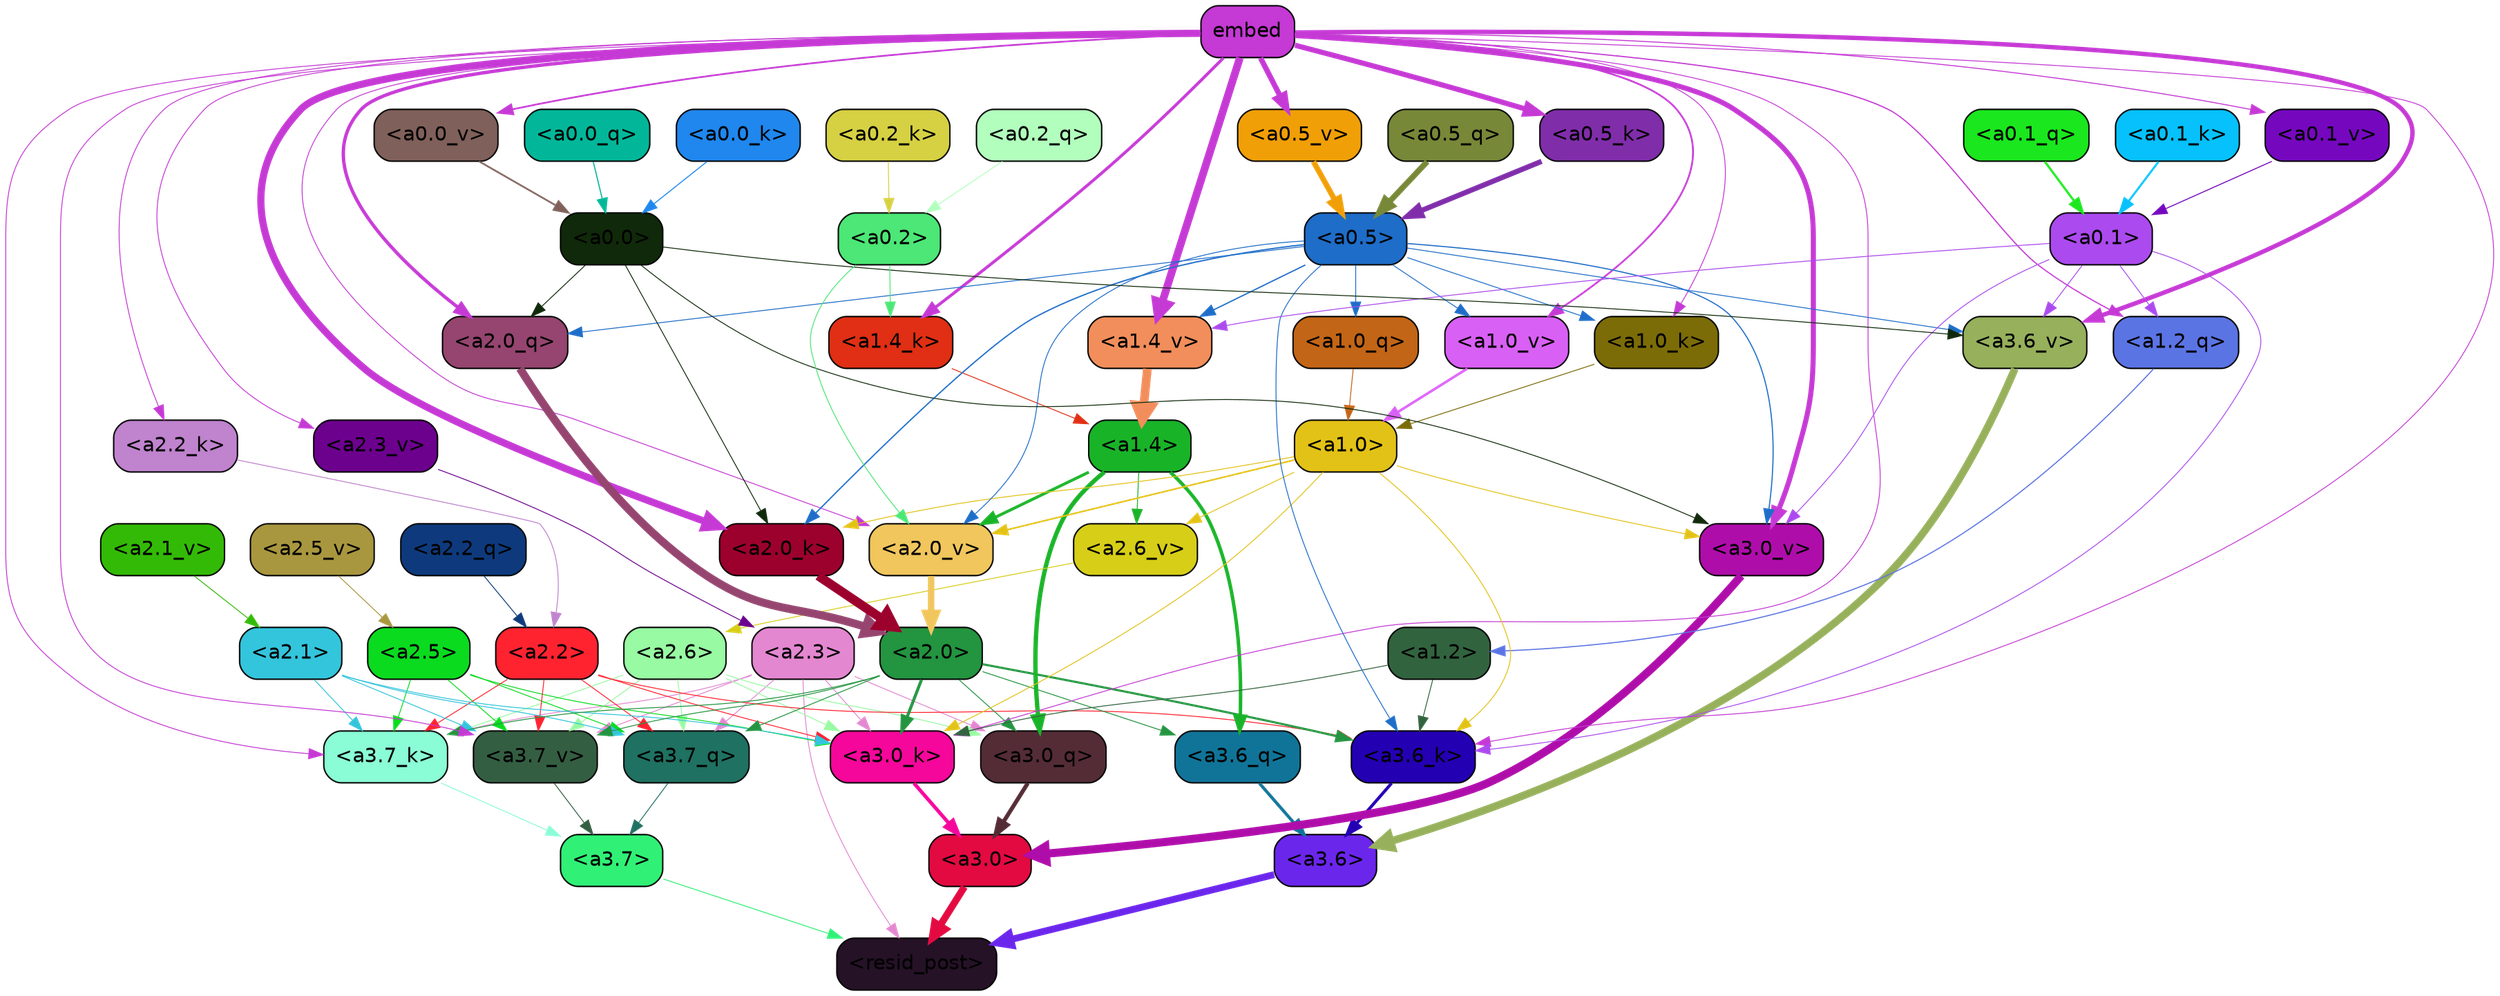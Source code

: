 strict digraph "" {
	graph [bgcolor=transparent,
		layout=dot,
		overlap=false,
		splines=true
	];
	"<a3.7>"	[color=black,
		fillcolor="#30f176",
		fontname=Helvetica,
		shape=box,
		style="filled, rounded"];
	"<resid_post>"	[color=black,
		fillcolor="#251227",
		fontname=Helvetica,
		shape=box,
		style="filled, rounded"];
	"<a3.7>" -> "<resid_post>"	[color="#30f176",
		penwidth=0.6];
	"<a3.6>"	[color=black,
		fillcolor="#6b26ec",
		fontname=Helvetica,
		shape=box,
		style="filled, rounded"];
	"<a3.6>" -> "<resid_post>"	[color="#6b26ec",
		penwidth=4.7534414529800415];
	"<a3.0>"	[color=black,
		fillcolor="#e20a41",
		fontname=Helvetica,
		shape=box,
		style="filled, rounded"];
	"<a3.0>" -> "<resid_post>"	[color="#e20a41",
		penwidth=4.898576855659485];
	"<a2.3>"	[color=black,
		fillcolor="#e487d1",
		fontname=Helvetica,
		shape=box,
		style="filled, rounded"];
	"<a2.3>" -> "<resid_post>"	[color="#e487d1",
		penwidth=0.6];
	"<a3.7_q>"	[color=black,
		fillcolor="#1f7161",
		fontname=Helvetica,
		shape=box,
		style="filled, rounded"];
	"<a2.3>" -> "<a3.7_q>"	[color="#e487d1",
		penwidth=0.6];
	"<a3.0_q>"	[color=black,
		fillcolor="#542c36",
		fontname=Helvetica,
		shape=box,
		style="filled, rounded"];
	"<a2.3>" -> "<a3.0_q>"	[color="#e487d1",
		penwidth=0.6];
	"<a3.7_k>"	[color=black,
		fillcolor="#8afcd6",
		fontname=Helvetica,
		shape=box,
		style="filled, rounded"];
	"<a2.3>" -> "<a3.7_k>"	[color="#e487d1",
		penwidth=0.6];
	"<a3.0_k>"	[color=black,
		fillcolor="#f4079a",
		fontname=Helvetica,
		shape=box,
		style="filled, rounded"];
	"<a2.3>" -> "<a3.0_k>"	[color="#e487d1",
		penwidth=0.6];
	"<a3.7_v>"	[color=black,
		fillcolor="#345e42",
		fontname=Helvetica,
		shape=box,
		style="filled, rounded"];
	"<a2.3>" -> "<a3.7_v>"	[color="#e487d1",
		penwidth=0.6];
	"<a3.7_q>" -> "<a3.7>"	[color="#1f7161",
		penwidth=0.6];
	"<a3.6_q>"	[color=black,
		fillcolor="#107498",
		fontname=Helvetica,
		shape=box,
		style="filled, rounded"];
	"<a3.6_q>" -> "<a3.6>"	[color="#107498",
		penwidth=2.160832464694977];
	"<a3.0_q>" -> "<a3.0>"	[color="#542c36",
		penwidth=2.870753765106201];
	"<a3.7_k>" -> "<a3.7>"	[color="#8afcd6",
		penwidth=0.6];
	"<a3.6_k>"	[color=black,
		fillcolor="#2400b3",
		fontname=Helvetica,
		shape=box,
		style="filled, rounded"];
	"<a3.6_k>" -> "<a3.6>"	[color="#2400b3",
		penwidth=2.13908451795578];
	"<a3.0_k>" -> "<a3.0>"	[color="#f4079a",
		penwidth=2.520303964614868];
	"<a3.7_v>" -> "<a3.7>"	[color="#345e42",
		penwidth=0.6];
	"<a3.6_v>"	[color=black,
		fillcolor="#96b05b",
		fontname=Helvetica,
		shape=box,
		style="filled, rounded"];
	"<a3.6_v>" -> "<a3.6>"	[color="#96b05b",
		penwidth=5.297133803367615];
	"<a3.0_v>"	[color=black,
		fillcolor="#af0daa",
		fontname=Helvetica,
		shape=box,
		style="filled, rounded"];
	"<a3.0_v>" -> "<a3.0>"	[color="#af0daa",
		penwidth=5.680712580680847];
	"<a2.6>"	[color=black,
		fillcolor="#98faa2",
		fontname=Helvetica,
		shape=box,
		style="filled, rounded"];
	"<a2.6>" -> "<a3.7_q>"	[color="#98faa2",
		penwidth=0.6];
	"<a2.6>" -> "<a3.0_q>"	[color="#98faa2",
		penwidth=0.6];
	"<a2.6>" -> "<a3.7_k>"	[color="#98faa2",
		penwidth=0.6];
	"<a2.6>" -> "<a3.0_k>"	[color="#98faa2",
		penwidth=0.6];
	"<a2.6>" -> "<a3.7_v>"	[color="#98faa2",
		penwidth=0.6];
	"<a2.5>"	[color=black,
		fillcolor="#0adb1f",
		fontname=Helvetica,
		shape=box,
		style="filled, rounded"];
	"<a2.5>" -> "<a3.7_q>"	[color="#0adb1f",
		penwidth=0.6];
	"<a2.5>" -> "<a3.7_k>"	[color="#0adb1f",
		penwidth=0.6];
	"<a2.5>" -> "<a3.0_k>"	[color="#0adb1f",
		penwidth=0.6];
	"<a2.5>" -> "<a3.7_v>"	[color="#0adb1f",
		penwidth=0.6];
	"<a2.2>"	[color=black,
		fillcolor="#ff2330",
		fontname=Helvetica,
		shape=box,
		style="filled, rounded"];
	"<a2.2>" -> "<a3.7_q>"	[color="#ff2330",
		penwidth=0.6];
	"<a2.2>" -> "<a3.7_k>"	[color="#ff2330",
		penwidth=0.6];
	"<a2.2>" -> "<a3.6_k>"	[color="#ff2330",
		penwidth=0.6];
	"<a2.2>" -> "<a3.0_k>"	[color="#ff2330",
		penwidth=0.6];
	"<a2.2>" -> "<a3.7_v>"	[color="#ff2330",
		penwidth=0.6];
	"<a2.1>"	[color=black,
		fillcolor="#33c5dc",
		fontname=Helvetica,
		shape=box,
		style="filled, rounded"];
	"<a2.1>" -> "<a3.7_q>"	[color="#33c5dc",
		penwidth=0.6];
	"<a2.1>" -> "<a3.7_k>"	[color="#33c5dc",
		penwidth=0.6];
	"<a2.1>" -> "<a3.0_k>"	[color="#33c5dc",
		penwidth=0.6];
	"<a2.1>" -> "<a3.7_v>"	[color="#33c5dc",
		penwidth=0.6];
	"<a2.0>"	[color=black,
		fillcolor="#239440",
		fontname=Helvetica,
		shape=box,
		style="filled, rounded"];
	"<a2.0>" -> "<a3.7_q>"	[color="#239440",
		penwidth=0.6];
	"<a2.0>" -> "<a3.6_q>"	[color="#239440",
		penwidth=0.6];
	"<a2.0>" -> "<a3.0_q>"	[color="#239440",
		penwidth=0.6];
	"<a2.0>" -> "<a3.7_k>"	[color="#239440",
		penwidth=0.6];
	"<a2.0>" -> "<a3.6_k>"	[color="#239440",
		penwidth=1.4807794839143753];
	"<a2.0>" -> "<a3.0_k>"	[color="#239440",
		penwidth=2.095262974500656];
	"<a2.0>" -> "<a3.7_v>"	[color="#239440",
		penwidth=0.6];
	"<a1.4>"	[color=black,
		fillcolor="#19b328",
		fontname=Helvetica,
		shape=box,
		style="filled, rounded"];
	"<a1.4>" -> "<a3.6_q>"	[color="#19b328",
		penwidth=2.425799250602722];
	"<a1.4>" -> "<a3.0_q>"	[color="#19b328",
		penwidth=3.0341034531593323];
	"<a2.6_v>"	[color=black,
		fillcolor="#d7ce18",
		fontname=Helvetica,
		shape=box,
		style="filled, rounded"];
	"<a1.4>" -> "<a2.6_v>"	[color="#19b328",
		penwidth=0.6];
	"<a2.0_v>"	[color=black,
		fillcolor="#f0c65d",
		fontname=Helvetica,
		shape=box,
		style="filled, rounded"];
	"<a1.4>" -> "<a2.0_v>"	[color="#19b328",
		penwidth=2.007302835583687];
	embed	[color=black,
		fillcolor="#c539d4",
		fontname=Helvetica,
		shape=box,
		style="filled, rounded"];
	embed -> "<a3.7_k>"	[color="#c539d4",
		penwidth=0.6];
	embed -> "<a3.6_k>"	[color="#c539d4",
		penwidth=0.6];
	embed -> "<a3.0_k>"	[color="#c539d4",
		penwidth=0.6];
	embed -> "<a3.7_v>"	[color="#c539d4",
		penwidth=0.6];
	embed -> "<a3.6_v>"	[color="#c539d4",
		penwidth=3.067279100418091];
	embed -> "<a3.0_v>"	[color="#c539d4",
		penwidth=3.5202720761299133];
	"<a2.0_q>"	[color=black,
		fillcolor="#95456f",
		fontname=Helvetica,
		shape=box,
		style="filled, rounded"];
	embed -> "<a2.0_q>"	[color="#c539d4",
		penwidth=2.339468687772751];
	"<a2.2_k>"	[color=black,
		fillcolor="#c083ce",
		fontname=Helvetica,
		shape=box,
		style="filled, rounded"];
	embed -> "<a2.2_k>"	[color="#c539d4",
		penwidth=0.6];
	"<a2.0_k>"	[color=black,
		fillcolor="#9c012d",
		fontname=Helvetica,
		shape=box,
		style="filled, rounded"];
	embed -> "<a2.0_k>"	[color="#c539d4",
		penwidth=4.9759310483932495];
	"<a2.3_v>"	[color=black,
		fillcolor="#6c018e",
		fontname=Helvetica,
		shape=box,
		style="filled, rounded"];
	embed -> "<a2.3_v>"	[color="#c539d4",
		penwidth=0.6];
	embed -> "<a2.0_v>"	[color="#c539d4",
		penwidth=0.6];
	"<a1.2_q>"	[color=black,
		fillcolor="#5b74e4",
		fontname=Helvetica,
		shape=box,
		style="filled, rounded"];
	embed -> "<a1.2_q>"	[color="#c539d4",
		penwidth=0.8262195587158203];
	"<a1.4_k>"	[color=black,
		fillcolor="#e02f14",
		fontname=Helvetica,
		shape=box,
		style="filled, rounded"];
	embed -> "<a1.4_k>"	[color="#c539d4",
		penwidth=2.0715588331222534];
	"<a1.0_k>"	[color=black,
		fillcolor="#7c6c07",
		fontname=Helvetica,
		shape=box,
		style="filled, rounded"];
	embed -> "<a1.0_k>"	[color="#c539d4",
		penwidth=0.6];
	"<a1.4_v>"	[color=black,
		fillcolor="#f28e5b",
		fontname=Helvetica,
		shape=box,
		style="filled, rounded"];
	embed -> "<a1.4_v>"	[color="#c539d4",
		penwidth=5.3763720989227295];
	"<a1.0_v>"	[color=black,
		fillcolor="#d960f5",
		fontname=Helvetica,
		shape=box,
		style="filled, rounded"];
	embed -> "<a1.0_v>"	[color="#c539d4",
		penwidth=1.232791244983673];
	"<a0.5_k>"	[color=black,
		fillcolor="#802daa",
		fontname=Helvetica,
		shape=box,
		style="filled, rounded"];
	embed -> "<a0.5_k>"	[color="#c539d4",
		penwidth=3.6077781692147255];
	"<a0.5_v>"	[color=black,
		fillcolor="#f19f07",
		fontname=Helvetica,
		shape=box,
		style="filled, rounded"];
	embed -> "<a0.5_v>"	[color="#c539d4",
		penwidth=3.744613029062748];
	"<a0.1_v>"	[color=black,
		fillcolor="#7508bf",
		fontname=Helvetica,
		shape=box,
		style="filled, rounded"];
	embed -> "<a0.1_v>"	[color="#c539d4",
		penwidth=0.6802842617034912];
	"<a0.0_v>"	[color=black,
		fillcolor="#80605a",
		fontname=Helvetica,
		shape=box,
		style="filled, rounded"];
	embed -> "<a0.0_v>"	[color="#c539d4",
		penwidth=1.1918210983276367];
	"<a1.2>"	[color=black,
		fillcolor="#32633f",
		fontname=Helvetica,
		shape=box,
		style="filled, rounded"];
	"<a1.2>" -> "<a3.6_k>"	[color="#32633f",
		penwidth=0.6];
	"<a1.2>" -> "<a3.0_k>"	[color="#32633f",
		penwidth=0.6];
	"<a1.0>"	[color=black,
		fillcolor="#e3c217",
		fontname=Helvetica,
		shape=box,
		style="filled, rounded"];
	"<a1.0>" -> "<a3.6_k>"	[color="#e3c217",
		penwidth=0.6];
	"<a1.0>" -> "<a3.0_k>"	[color="#e3c217",
		penwidth=0.6];
	"<a1.0>" -> "<a3.0_v>"	[color="#e3c217",
		penwidth=0.6];
	"<a1.0>" -> "<a2.0_k>"	[color="#e3c217",
		penwidth=0.6];
	"<a1.0>" -> "<a2.6_v>"	[color="#e3c217",
		penwidth=0.6];
	"<a1.0>" -> "<a2.0_v>"	[color="#e3c217",
		penwidth=1.0943371653556824];
	"<a0.5>"	[color=black,
		fillcolor="#1e6dc8",
		fontname=Helvetica,
		shape=box,
		style="filled, rounded"];
	"<a0.5>" -> "<a3.6_k>"	[color="#1e6dc8",
		penwidth=0.6];
	"<a0.5>" -> "<a3.6_v>"	[color="#1e6dc8",
		penwidth=0.6];
	"<a0.5>" -> "<a3.0_v>"	[color="#1e6dc8",
		penwidth=0.764040544629097];
	"<a0.5>" -> "<a2.0_q>"	[color="#1e6dc8",
		penwidth=0.6];
	"<a0.5>" -> "<a2.0_k>"	[color="#1e6dc8",
		penwidth=0.8956001400947571];
	"<a0.5>" -> "<a2.0_v>"	[color="#1e6dc8",
		penwidth=0.6];
	"<a1.0_q>"	[color=black,
		fillcolor="#c36516",
		fontname=Helvetica,
		shape=box,
		style="filled, rounded"];
	"<a0.5>" -> "<a1.0_q>"	[color="#1e6dc8",
		penwidth=0.6];
	"<a0.5>" -> "<a1.0_k>"	[color="#1e6dc8",
		penwidth=0.6];
	"<a0.5>" -> "<a1.4_v>"	[color="#1e6dc8",
		penwidth=0.8774083852767944];
	"<a0.5>" -> "<a1.0_v>"	[color="#1e6dc8",
		penwidth=0.6];
	"<a0.1>"	[color=black,
		fillcolor="#ab4aee",
		fontname=Helvetica,
		shape=box,
		style="filled, rounded"];
	"<a0.1>" -> "<a3.6_k>"	[color="#ab4aee",
		penwidth=0.6];
	"<a0.1>" -> "<a3.6_v>"	[color="#ab4aee",
		penwidth=0.6];
	"<a0.1>" -> "<a3.0_v>"	[color="#ab4aee",
		penwidth=0.6];
	"<a0.1>" -> "<a1.2_q>"	[color="#ab4aee",
		penwidth=0.6];
	"<a0.1>" -> "<a1.4_v>"	[color="#ab4aee",
		penwidth=0.6];
	"<a0.0>"	[color=black,
		fillcolor="#10290a",
		fontname=Helvetica,
		shape=box,
		style="filled, rounded"];
	"<a0.0>" -> "<a3.6_v>"	[color="#10290a",
		penwidth=0.6];
	"<a0.0>" -> "<a3.0_v>"	[color="#10290a",
		penwidth=0.6];
	"<a0.0>" -> "<a2.0_q>"	[color="#10290a",
		penwidth=0.6];
	"<a0.0>" -> "<a2.0_k>"	[color="#10290a",
		penwidth=0.6];
	"<a2.2_q>"	[color=black,
		fillcolor="#0e3a7d",
		fontname=Helvetica,
		shape=box,
		style="filled, rounded"];
	"<a2.2_q>" -> "<a2.2>"	[color="#0e3a7d",
		penwidth=0.6];
	"<a2.0_q>" -> "<a2.0>"	[color="#95456f",
		penwidth=5.606565475463867];
	"<a2.2_k>" -> "<a2.2>"	[color="#c083ce",
		penwidth=0.6];
	"<a2.0_k>" -> "<a2.0>"	[color="#9c012d",
		penwidth=6.344284534454346];
	"<a2.6_v>" -> "<a2.6>"	[color="#d7ce18",
		penwidth=0.6];
	"<a2.5_v>"	[color=black,
		fillcolor="#a9973f",
		fontname=Helvetica,
		shape=box,
		style="filled, rounded"];
	"<a2.5_v>" -> "<a2.5>"	[color="#a9973f",
		penwidth=0.6];
	"<a2.3_v>" -> "<a2.3>"	[color="#6c018e",
		penwidth=0.6];
	"<a2.1_v>"	[color=black,
		fillcolor="#33ba06",
		fontname=Helvetica,
		shape=box,
		style="filled, rounded"];
	"<a2.1_v>" -> "<a2.1>"	[color="#33ba06",
		penwidth=0.6];
	"<a2.0_v>" -> "<a2.0>"	[color="#f0c65d",
		penwidth=4.422677040100098];
	"<a0.2>"	[color=black,
		fillcolor="#4ce776",
		fontname=Helvetica,
		shape=box,
		style="filled, rounded"];
	"<a0.2>" -> "<a2.0_v>"	[color="#4ce776",
		penwidth=0.6];
	"<a0.2>" -> "<a1.4_k>"	[color="#4ce776",
		penwidth=0.6];
	"<a1.2_q>" -> "<a1.2>"	[color="#5b74e4",
		penwidth=0.7570515871047974];
	"<a1.0_q>" -> "<a1.0>"	[color="#c36516",
		penwidth=0.6];
	"<a1.4_k>" -> "<a1.4>"	[color="#e02f14",
		penwidth=0.6];
	"<a1.0_k>" -> "<a1.0>"	[color="#7c6c07",
		penwidth=0.6];
	"<a1.4_v>" -> "<a1.4>"	[color="#f28e5b",
		penwidth=6.0194467306137085];
	"<a1.0_v>" -> "<a1.0>"	[color="#d960f5",
		penwidth=1.738280937075615];
	"<a0.5_q>"	[color=black,
		fillcolor="#778838",
		fontname=Helvetica,
		shape=box,
		style="filled, rounded"];
	"<a0.5_q>" -> "<a0.5>"	[color="#778838",
		penwidth=4.023846536874771];
	"<a0.2_q>"	[color=black,
		fillcolor="#b2ffbd",
		fontname=Helvetica,
		shape=box,
		style="filled, rounded"];
	"<a0.2_q>" -> "<a0.2>"	[color="#b2ffbd",
		penwidth=0.6];
	"<a0.1_q>"	[color=black,
		fillcolor="#1ae71e",
		fontname=Helvetica,
		shape=box,
		style="filled, rounded"];
	"<a0.1_q>" -> "<a0.1>"	[color="#1ae71e",
		penwidth=1.5174570083618164];
	"<a0.0_q>"	[color=black,
		fillcolor="#02b799",
		fontname=Helvetica,
		shape=box,
		style="filled, rounded"];
	"<a0.0_q>" -> "<a0.0>"	[color="#02b799",
		penwidth=0.766176700592041];
	"<a0.5_k>" -> "<a0.5>"	[color="#802daa",
		penwidth=3.607769437134266];
	"<a0.2_k>"	[color=black,
		fillcolor="#d6d143",
		fontname=Helvetica,
		shape=box,
		style="filled, rounded"];
	"<a0.2_k>" -> "<a0.2>"	[color="#d6d143",
		penwidth=0.6];
	"<a0.1_k>"	[color=black,
		fillcolor="#06c1fc",
		fontname=Helvetica,
		shape=box,
		style="filled, rounded"];
	"<a0.1_k>" -> "<a0.1>"	[color="#06c1fc",
		penwidth=1.4202113151550293];
	"<a0.0_k>"	[color=black,
		fillcolor="#1f87ee",
		fontname=Helvetica,
		shape=box,
		style="filled, rounded"];
	"<a0.0_k>" -> "<a0.0>"	[color="#1f87ee",
		penwidth=0.6857404708862305];
	"<a0.5_v>" -> "<a0.5>"	[color="#f19f07",
		penwidth=3.7962711341679096];
	"<a0.1_v>" -> "<a0.1>"	[color="#7508bf",
		penwidth=0.6802752017974854];
	"<a0.0_v>" -> "<a0.0>"	[color="#80605a",
		penwidth=1.1918113231658936];
}
